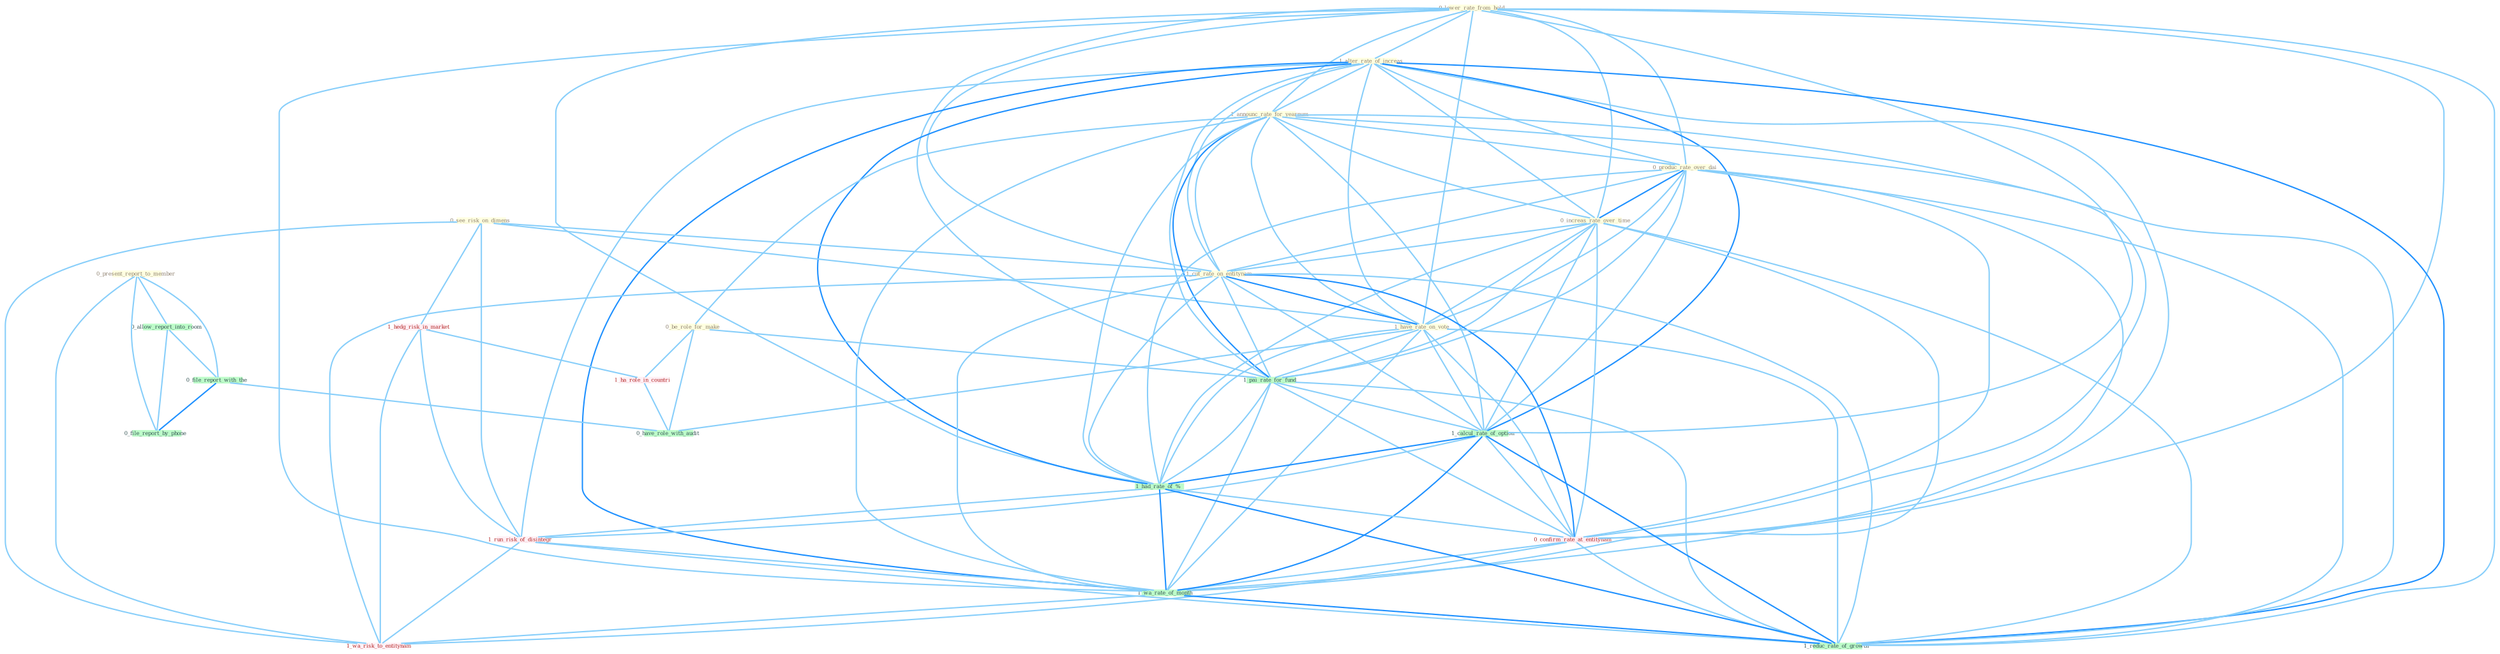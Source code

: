 Graph G{ 
    node
    [shape=polygon,style=filled,width=.5,height=.06,color="#BDFCC9",fixedsize=true,fontsize=4,
    fontcolor="#2f4f4f"];
    {node
    [color="#ffffe0", fontcolor="#8b7d6b"] "0_present_report_to_member " "0_lower_rate_from_hold " "1_alter_rate_of_increas " "0_see_risk_on_dimens " "1_announc_rate_for_yearnum " "0_produc_rate_over_dai " "0_increas_rate_over_time " "1_cut_rate_on_entitynam " "1_have_rate_on_vote " "0_be_role_for_make "}
{node [color="#fff0f5", fontcolor="#b22222"] "1_hedg_risk_in_market " "1_ha_role_in_countri " "0_confirm_rate_at_entitynam " "1_run_risk_of_disintegr " "1_wa_risk_to_entitynam "}
edge [color="#B0E2FF"];

	"0_present_report_to_member " -- "0_allow_report_into_room " [w="1", color="#87cefa" ];
	"0_present_report_to_member " -- "0_file_report_with_the " [w="1", color="#87cefa" ];
	"0_present_report_to_member " -- "0_file_report_by_phone " [w="1", color="#87cefa" ];
	"0_present_report_to_member " -- "1_wa_risk_to_entitynam " [w="1", color="#87cefa" ];
	"0_lower_rate_from_hold " -- "1_alter_rate_of_increas " [w="1", color="#87cefa" ];
	"0_lower_rate_from_hold " -- "1_announc_rate_for_yearnum " [w="1", color="#87cefa" ];
	"0_lower_rate_from_hold " -- "0_produc_rate_over_dai " [w="1", color="#87cefa" ];
	"0_lower_rate_from_hold " -- "0_increas_rate_over_time " [w="1", color="#87cefa" ];
	"0_lower_rate_from_hold " -- "1_cut_rate_on_entitynam " [w="1", color="#87cefa" ];
	"0_lower_rate_from_hold " -- "1_have_rate_on_vote " [w="1", color="#87cefa" ];
	"0_lower_rate_from_hold " -- "1_pai_rate_for_fund " [w="1", color="#87cefa" ];
	"0_lower_rate_from_hold " -- "1_calcul_rate_of_option " [w="1", color="#87cefa" ];
	"0_lower_rate_from_hold " -- "1_had_rate_of_% " [w="1", color="#87cefa" ];
	"0_lower_rate_from_hold " -- "0_confirm_rate_at_entitynam " [w="1", color="#87cefa" ];
	"0_lower_rate_from_hold " -- "1_wa_rate_of_month " [w="1", color="#87cefa" ];
	"0_lower_rate_from_hold " -- "1_reduc_rate_of_growth " [w="1", color="#87cefa" ];
	"1_alter_rate_of_increas " -- "1_announc_rate_for_yearnum " [w="1", color="#87cefa" ];
	"1_alter_rate_of_increas " -- "0_produc_rate_over_dai " [w="1", color="#87cefa" ];
	"1_alter_rate_of_increas " -- "0_increas_rate_over_time " [w="1", color="#87cefa" ];
	"1_alter_rate_of_increas " -- "1_cut_rate_on_entitynam " [w="1", color="#87cefa" ];
	"1_alter_rate_of_increas " -- "1_have_rate_on_vote " [w="1", color="#87cefa" ];
	"1_alter_rate_of_increas " -- "1_pai_rate_for_fund " [w="1", color="#87cefa" ];
	"1_alter_rate_of_increas " -- "1_calcul_rate_of_option " [w="2", color="#1e90ff" , len=0.8];
	"1_alter_rate_of_increas " -- "1_had_rate_of_% " [w="2", color="#1e90ff" , len=0.8];
	"1_alter_rate_of_increas " -- "0_confirm_rate_at_entitynam " [w="1", color="#87cefa" ];
	"1_alter_rate_of_increas " -- "1_run_risk_of_disintegr " [w="1", color="#87cefa" ];
	"1_alter_rate_of_increas " -- "1_wa_rate_of_month " [w="2", color="#1e90ff" , len=0.8];
	"1_alter_rate_of_increas " -- "1_reduc_rate_of_growth " [w="2", color="#1e90ff" , len=0.8];
	"0_see_risk_on_dimens " -- "1_cut_rate_on_entitynam " [w="1", color="#87cefa" ];
	"0_see_risk_on_dimens " -- "1_have_rate_on_vote " [w="1", color="#87cefa" ];
	"0_see_risk_on_dimens " -- "1_hedg_risk_in_market " [w="1", color="#87cefa" ];
	"0_see_risk_on_dimens " -- "1_run_risk_of_disintegr " [w="1", color="#87cefa" ];
	"0_see_risk_on_dimens " -- "1_wa_risk_to_entitynam " [w="1", color="#87cefa" ];
	"1_announc_rate_for_yearnum " -- "0_produc_rate_over_dai " [w="1", color="#87cefa" ];
	"1_announc_rate_for_yearnum " -- "0_increas_rate_over_time " [w="1", color="#87cefa" ];
	"1_announc_rate_for_yearnum " -- "1_cut_rate_on_entitynam " [w="1", color="#87cefa" ];
	"1_announc_rate_for_yearnum " -- "1_have_rate_on_vote " [w="1", color="#87cefa" ];
	"1_announc_rate_for_yearnum " -- "0_be_role_for_make " [w="1", color="#87cefa" ];
	"1_announc_rate_for_yearnum " -- "1_pai_rate_for_fund " [w="2", color="#1e90ff" , len=0.8];
	"1_announc_rate_for_yearnum " -- "1_calcul_rate_of_option " [w="1", color="#87cefa" ];
	"1_announc_rate_for_yearnum " -- "1_had_rate_of_% " [w="1", color="#87cefa" ];
	"1_announc_rate_for_yearnum " -- "0_confirm_rate_at_entitynam " [w="1", color="#87cefa" ];
	"1_announc_rate_for_yearnum " -- "1_wa_rate_of_month " [w="1", color="#87cefa" ];
	"1_announc_rate_for_yearnum " -- "1_reduc_rate_of_growth " [w="1", color="#87cefa" ];
	"0_produc_rate_over_dai " -- "0_increas_rate_over_time " [w="2", color="#1e90ff" , len=0.8];
	"0_produc_rate_over_dai " -- "1_cut_rate_on_entitynam " [w="1", color="#87cefa" ];
	"0_produc_rate_over_dai " -- "1_have_rate_on_vote " [w="1", color="#87cefa" ];
	"0_produc_rate_over_dai " -- "1_pai_rate_for_fund " [w="1", color="#87cefa" ];
	"0_produc_rate_over_dai " -- "1_calcul_rate_of_option " [w="1", color="#87cefa" ];
	"0_produc_rate_over_dai " -- "1_had_rate_of_% " [w="1", color="#87cefa" ];
	"0_produc_rate_over_dai " -- "0_confirm_rate_at_entitynam " [w="1", color="#87cefa" ];
	"0_produc_rate_over_dai " -- "1_wa_rate_of_month " [w="1", color="#87cefa" ];
	"0_produc_rate_over_dai " -- "1_reduc_rate_of_growth " [w="1", color="#87cefa" ];
	"0_increas_rate_over_time " -- "1_cut_rate_on_entitynam " [w="1", color="#87cefa" ];
	"0_increas_rate_over_time " -- "1_have_rate_on_vote " [w="1", color="#87cefa" ];
	"0_increas_rate_over_time " -- "1_pai_rate_for_fund " [w="1", color="#87cefa" ];
	"0_increas_rate_over_time " -- "1_calcul_rate_of_option " [w="1", color="#87cefa" ];
	"0_increas_rate_over_time " -- "1_had_rate_of_% " [w="1", color="#87cefa" ];
	"0_increas_rate_over_time " -- "0_confirm_rate_at_entitynam " [w="1", color="#87cefa" ];
	"0_increas_rate_over_time " -- "1_wa_rate_of_month " [w="1", color="#87cefa" ];
	"0_increas_rate_over_time " -- "1_reduc_rate_of_growth " [w="1", color="#87cefa" ];
	"1_cut_rate_on_entitynam " -- "1_have_rate_on_vote " [w="2", color="#1e90ff" , len=0.8];
	"1_cut_rate_on_entitynam " -- "1_pai_rate_for_fund " [w="1", color="#87cefa" ];
	"1_cut_rate_on_entitynam " -- "1_calcul_rate_of_option " [w="1", color="#87cefa" ];
	"1_cut_rate_on_entitynam " -- "1_had_rate_of_% " [w="1", color="#87cefa" ];
	"1_cut_rate_on_entitynam " -- "0_confirm_rate_at_entitynam " [w="2", color="#1e90ff" , len=0.8];
	"1_cut_rate_on_entitynam " -- "1_wa_rate_of_month " [w="1", color="#87cefa" ];
	"1_cut_rate_on_entitynam " -- "1_wa_risk_to_entitynam " [w="1", color="#87cefa" ];
	"1_cut_rate_on_entitynam " -- "1_reduc_rate_of_growth " [w="1", color="#87cefa" ];
	"1_have_rate_on_vote " -- "1_pai_rate_for_fund " [w="1", color="#87cefa" ];
	"1_have_rate_on_vote " -- "1_calcul_rate_of_option " [w="1", color="#87cefa" ];
	"1_have_rate_on_vote " -- "1_had_rate_of_% " [w="1", color="#87cefa" ];
	"1_have_rate_on_vote " -- "0_confirm_rate_at_entitynam " [w="1", color="#87cefa" ];
	"1_have_rate_on_vote " -- "0_have_role_with_audit " [w="1", color="#87cefa" ];
	"1_have_rate_on_vote " -- "1_wa_rate_of_month " [w="1", color="#87cefa" ];
	"1_have_rate_on_vote " -- "1_reduc_rate_of_growth " [w="1", color="#87cefa" ];
	"0_be_role_for_make " -- "1_pai_rate_for_fund " [w="1", color="#87cefa" ];
	"0_be_role_for_make " -- "1_ha_role_in_countri " [w="1", color="#87cefa" ];
	"0_be_role_for_make " -- "0_have_role_with_audit " [w="1", color="#87cefa" ];
	"1_pai_rate_for_fund " -- "1_calcul_rate_of_option " [w="1", color="#87cefa" ];
	"1_pai_rate_for_fund " -- "1_had_rate_of_% " [w="1", color="#87cefa" ];
	"1_pai_rate_for_fund " -- "0_confirm_rate_at_entitynam " [w="1", color="#87cefa" ];
	"1_pai_rate_for_fund " -- "1_wa_rate_of_month " [w="1", color="#87cefa" ];
	"1_pai_rate_for_fund " -- "1_reduc_rate_of_growth " [w="1", color="#87cefa" ];
	"0_allow_report_into_room " -- "0_file_report_with_the " [w="1", color="#87cefa" ];
	"0_allow_report_into_room " -- "0_file_report_by_phone " [w="1", color="#87cefa" ];
	"1_hedg_risk_in_market " -- "1_ha_role_in_countri " [w="1", color="#87cefa" ];
	"1_hedg_risk_in_market " -- "1_run_risk_of_disintegr " [w="1", color="#87cefa" ];
	"1_hedg_risk_in_market " -- "1_wa_risk_to_entitynam " [w="1", color="#87cefa" ];
	"1_ha_role_in_countri " -- "0_have_role_with_audit " [w="1", color="#87cefa" ];
	"0_file_report_with_the " -- "0_file_report_by_phone " [w="2", color="#1e90ff" , len=0.8];
	"0_file_report_with_the " -- "0_have_role_with_audit " [w="1", color="#87cefa" ];
	"1_calcul_rate_of_option " -- "1_had_rate_of_% " [w="2", color="#1e90ff" , len=0.8];
	"1_calcul_rate_of_option " -- "0_confirm_rate_at_entitynam " [w="1", color="#87cefa" ];
	"1_calcul_rate_of_option " -- "1_run_risk_of_disintegr " [w="1", color="#87cefa" ];
	"1_calcul_rate_of_option " -- "1_wa_rate_of_month " [w="2", color="#1e90ff" , len=0.8];
	"1_calcul_rate_of_option " -- "1_reduc_rate_of_growth " [w="2", color="#1e90ff" , len=0.8];
	"1_had_rate_of_% " -- "0_confirm_rate_at_entitynam " [w="1", color="#87cefa" ];
	"1_had_rate_of_% " -- "1_run_risk_of_disintegr " [w="1", color="#87cefa" ];
	"1_had_rate_of_% " -- "1_wa_rate_of_month " [w="2", color="#1e90ff" , len=0.8];
	"1_had_rate_of_% " -- "1_reduc_rate_of_growth " [w="2", color="#1e90ff" , len=0.8];
	"0_confirm_rate_at_entitynam " -- "1_wa_rate_of_month " [w="1", color="#87cefa" ];
	"0_confirm_rate_at_entitynam " -- "1_wa_risk_to_entitynam " [w="1", color="#87cefa" ];
	"0_confirm_rate_at_entitynam " -- "1_reduc_rate_of_growth " [w="1", color="#87cefa" ];
	"1_run_risk_of_disintegr " -- "1_wa_rate_of_month " [w="1", color="#87cefa" ];
	"1_run_risk_of_disintegr " -- "1_wa_risk_to_entitynam " [w="1", color="#87cefa" ];
	"1_run_risk_of_disintegr " -- "1_reduc_rate_of_growth " [w="1", color="#87cefa" ];
	"1_wa_rate_of_month " -- "1_wa_risk_to_entitynam " [w="1", color="#87cefa" ];
	"1_wa_rate_of_month " -- "1_reduc_rate_of_growth " [w="2", color="#1e90ff" , len=0.8];
}